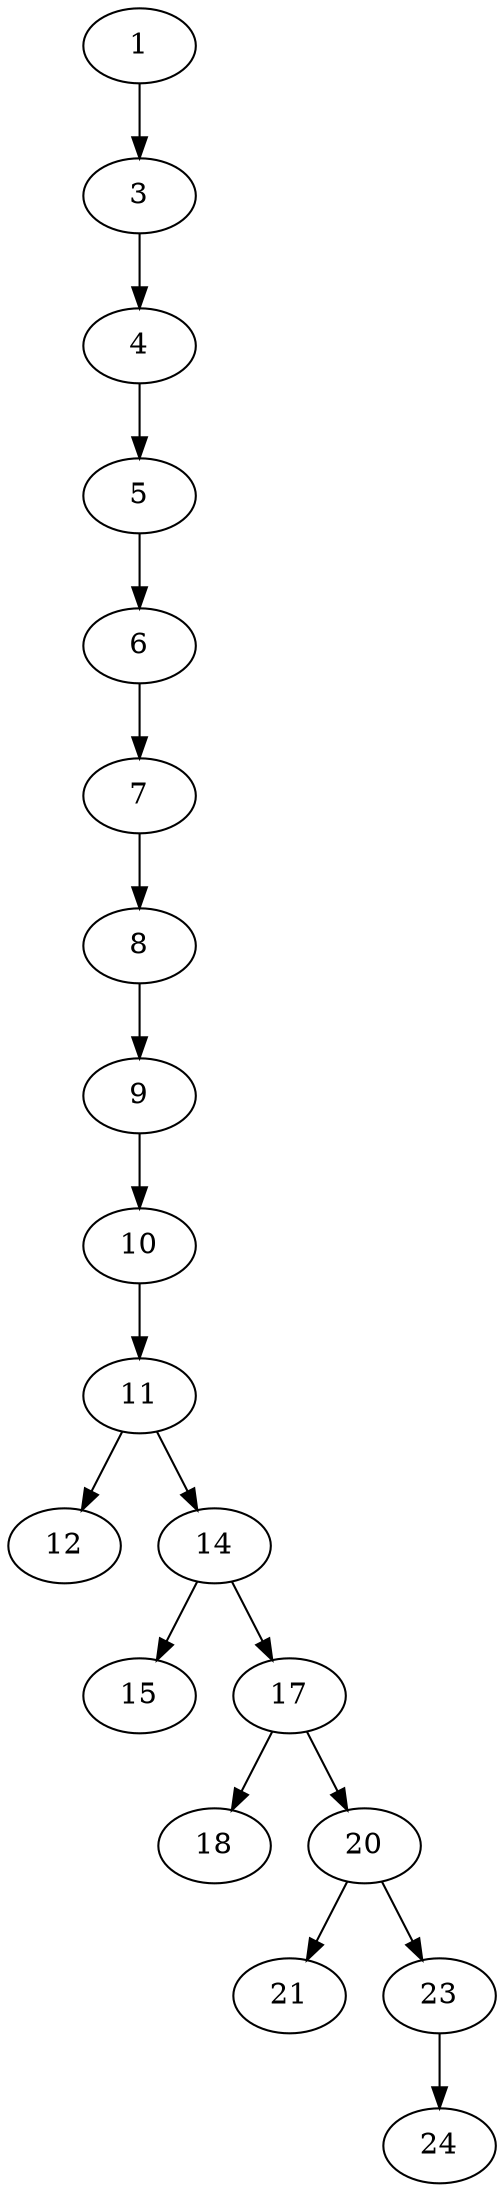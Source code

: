 // CFG
strict digraph {
	3 -> 4
	1 -> 3
	4 -> 5
	5 -> 6
	6 -> 7
	7 -> 8
	8 -> 9
	9 -> 10
	10 -> 11
	11 -> 12
	11 -> 14
	14 -> 15
	14 -> 17
	17 -> 18
	17 -> 20
	20 -> 21
	20 -> 23
	23 -> 24
}
